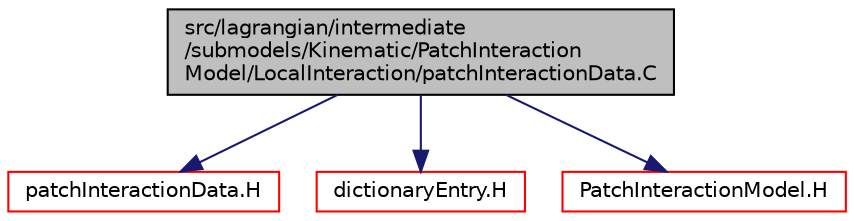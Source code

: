 digraph "src/lagrangian/intermediate/submodels/Kinematic/PatchInteractionModel/LocalInteraction/patchInteractionData.C"
{
  bgcolor="transparent";
  edge [fontname="Helvetica",fontsize="10",labelfontname="Helvetica",labelfontsize="10"];
  node [fontname="Helvetica",fontsize="10",shape=record];
  Node1 [label="src/lagrangian/intermediate\l/submodels/Kinematic/PatchInteraction\lModel/LocalInteraction/patchInteractionData.C",height=0.2,width=0.4,color="black", fillcolor="grey75", style="filled", fontcolor="black"];
  Node1 -> Node2 [color="midnightblue",fontsize="10",style="solid",fontname="Helvetica"];
  Node2 [label="patchInteractionData.H",height=0.2,width=0.4,color="red",URL="$a06716.html"];
  Node1 -> Node3 [color="midnightblue",fontsize="10",style="solid",fontname="Helvetica"];
  Node3 [label="dictionaryEntry.H",height=0.2,width=0.4,color="red",URL="$a07686.html"];
  Node1 -> Node4 [color="midnightblue",fontsize="10",style="solid",fontname="Helvetica"];
  Node4 [label="PatchInteractionModel.H",height=0.2,width=0.4,color="red",URL="$a06724.html"];
}
